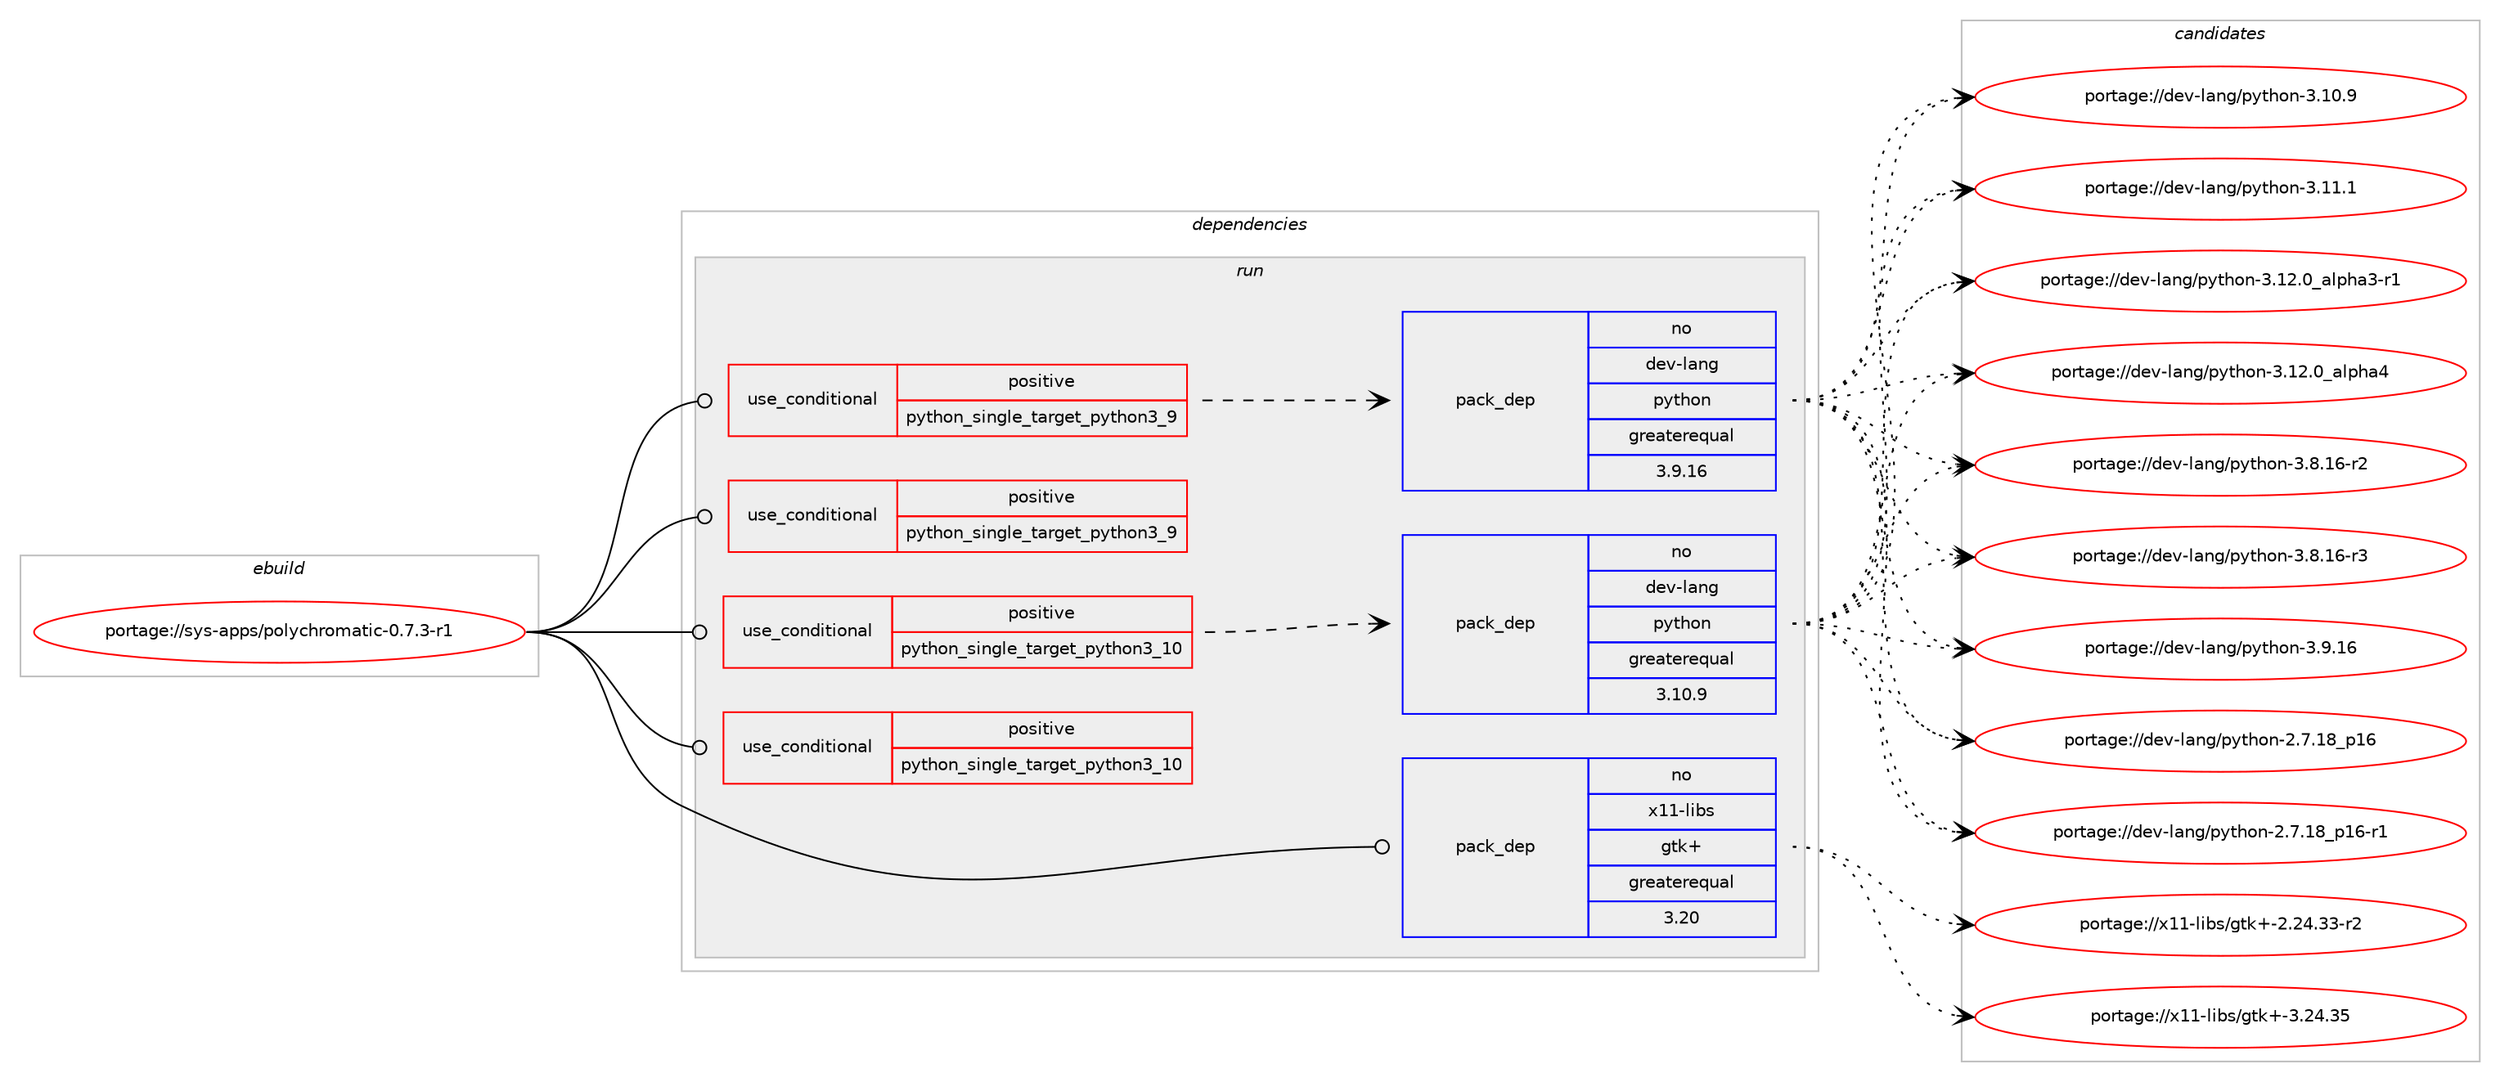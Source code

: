 digraph prolog {

# *************
# Graph options
# *************

newrank=true;
concentrate=true;
compound=true;
graph [rankdir=LR,fontname=Helvetica,fontsize=10,ranksep=1.5];#, ranksep=2.5, nodesep=0.2];
edge  [arrowhead=vee];
node  [fontname=Helvetica,fontsize=10];

# **********
# The ebuild
# **********

subgraph cluster_leftcol {
color=gray;
rank=same;
label=<<i>ebuild</i>>;
id [label="portage://sys-apps/polychromatic-0.7.3-r1", color=red, width=4, href="../sys-apps/polychromatic-0.7.3-r1.svg"];
}

# ****************
# The dependencies
# ****************

subgraph cluster_midcol {
color=gray;
label=<<i>dependencies</i>>;
subgraph cluster_compile {
fillcolor="#eeeeee";
style=filled;
label=<<i>compile</i>>;
}
subgraph cluster_compileandrun {
fillcolor="#eeeeee";
style=filled;
label=<<i>compile and run</i>>;
}
subgraph cluster_run {
fillcolor="#eeeeee";
style=filled;
label=<<i>run</i>>;
subgraph cond4008 {
dependency6188 [label=<<TABLE BORDER="0" CELLBORDER="1" CELLSPACING="0" CELLPADDING="4"><TR><TD ROWSPAN="3" CELLPADDING="10">use_conditional</TD></TR><TR><TD>positive</TD></TR><TR><TD>python_single_target_python3_10</TD></TR></TABLE>>, shape=none, color=red];
subgraph pack2111 {
dependency6189 [label=<<TABLE BORDER="0" CELLBORDER="1" CELLSPACING="0" CELLPADDING="4" WIDTH="220"><TR><TD ROWSPAN="6" CELLPADDING="30">pack_dep</TD></TR><TR><TD WIDTH="110">no</TD></TR><TR><TD>dev-lang</TD></TR><TR><TD>python</TD></TR><TR><TD>greaterequal</TD></TR><TR><TD>3.10.9</TD></TR></TABLE>>, shape=none, color=blue];
}
dependency6188:e -> dependency6189:w [weight=20,style="dashed",arrowhead="vee"];
}
id:e -> dependency6188:w [weight=20,style="solid",arrowhead="odot"];
subgraph cond4009 {
dependency6190 [label=<<TABLE BORDER="0" CELLBORDER="1" CELLSPACING="0" CELLPADDING="4"><TR><TD ROWSPAN="3" CELLPADDING="10">use_conditional</TD></TR><TR><TD>positive</TD></TR><TR><TD>python_single_target_python3_10</TD></TR></TABLE>>, shape=none, color=red];
# *** BEGIN UNKNOWN DEPENDENCY TYPE (TODO) ***
# dependency6190 -> package_dependency(portage://sys-apps/polychromatic-0.7.3-r1,run,no,dev-python,PyQt5,none,[,,],[],[use(enable(svg),none),use(enable(python_targets_python3_10),negative)])
# *** END UNKNOWN DEPENDENCY TYPE (TODO) ***

# *** BEGIN UNKNOWN DEPENDENCY TYPE (TODO) ***
# dependency6190 -> package_dependency(portage://sys-apps/polychromatic-0.7.3-r1,run,no,dev-python,PyQtWebEngine,none,[,,],[],[use(enable(python_targets_python3_10),negative)])
# *** END UNKNOWN DEPENDENCY TYPE (TODO) ***

# *** BEGIN UNKNOWN DEPENDENCY TYPE (TODO) ***
# dependency6190 -> package_dependency(portage://sys-apps/polychromatic-0.7.3-r1,run,no,dev-python,colorama,none,[,,],[],[use(enable(python_targets_python3_10),negative)])
# *** END UNKNOWN DEPENDENCY TYPE (TODO) ***

# *** BEGIN UNKNOWN DEPENDENCY TYPE (TODO) ***
# dependency6190 -> package_dependency(portage://sys-apps/polychromatic-0.7.3-r1,run,no,dev-python,colour,none,[,,],[],[use(enable(python_targets_python3_10),negative)])
# *** END UNKNOWN DEPENDENCY TYPE (TODO) ***

# *** BEGIN UNKNOWN DEPENDENCY TYPE (TODO) ***
# dependency6190 -> package_dependency(portage://sys-apps/polychromatic-0.7.3-r1,run,no,dev-python,distro,none,[,,],[],[use(enable(python_targets_python3_10),negative)])
# *** END UNKNOWN DEPENDENCY TYPE (TODO) ***

# *** BEGIN UNKNOWN DEPENDENCY TYPE (TODO) ***
# dependency6190 -> package_dependency(portage://sys-apps/polychromatic-0.7.3-r1,run,no,dev-python,pygobject,none,[,,],[slot(3)],[use(enable(python_targets_python3_10),negative)])
# *** END UNKNOWN DEPENDENCY TYPE (TODO) ***

# *** BEGIN UNKNOWN DEPENDENCY TYPE (TODO) ***
# dependency6190 -> package_dependency(portage://sys-apps/polychromatic-0.7.3-r1,run,no,dev-python,requests,none,[,,],[],[use(enable(python_targets_python3_10),negative)])
# *** END UNKNOWN DEPENDENCY TYPE (TODO) ***

# *** BEGIN UNKNOWN DEPENDENCY TYPE (TODO) ***
# dependency6190 -> package_dependency(portage://sys-apps/polychromatic-0.7.3-r1,run,no,dev-python,setproctitle,none,[,,],[],[use(enable(python_targets_python3_10),negative)])
# *** END UNKNOWN DEPENDENCY TYPE (TODO) ***

# *** BEGIN UNKNOWN DEPENDENCY TYPE (TODO) ***
# dependency6190 -> package_dependency(portage://sys-apps/polychromatic-0.7.3-r1,run,no,sys-apps,openrazer,none,[,,],[],[use(enable(client),none),use(enable(python_targets_python3_10),negative)])
# *** END UNKNOWN DEPENDENCY TYPE (TODO) ***

}
id:e -> dependency6190:w [weight=20,style="solid",arrowhead="odot"];
subgraph cond4010 {
dependency6191 [label=<<TABLE BORDER="0" CELLBORDER="1" CELLSPACING="0" CELLPADDING="4"><TR><TD ROWSPAN="3" CELLPADDING="10">use_conditional</TD></TR><TR><TD>positive</TD></TR><TR><TD>python_single_target_python3_9</TD></TR></TABLE>>, shape=none, color=red];
subgraph pack2112 {
dependency6192 [label=<<TABLE BORDER="0" CELLBORDER="1" CELLSPACING="0" CELLPADDING="4" WIDTH="220"><TR><TD ROWSPAN="6" CELLPADDING="30">pack_dep</TD></TR><TR><TD WIDTH="110">no</TD></TR><TR><TD>dev-lang</TD></TR><TR><TD>python</TD></TR><TR><TD>greaterequal</TD></TR><TR><TD>3.9.16</TD></TR></TABLE>>, shape=none, color=blue];
}
dependency6191:e -> dependency6192:w [weight=20,style="dashed",arrowhead="vee"];
}
id:e -> dependency6191:w [weight=20,style="solid",arrowhead="odot"];
subgraph cond4011 {
dependency6193 [label=<<TABLE BORDER="0" CELLBORDER="1" CELLSPACING="0" CELLPADDING="4"><TR><TD ROWSPAN="3" CELLPADDING="10">use_conditional</TD></TR><TR><TD>positive</TD></TR><TR><TD>python_single_target_python3_9</TD></TR></TABLE>>, shape=none, color=red];
# *** BEGIN UNKNOWN DEPENDENCY TYPE (TODO) ***
# dependency6193 -> package_dependency(portage://sys-apps/polychromatic-0.7.3-r1,run,no,dev-python,PyQt5,none,[,,],[],[use(enable(svg),none),use(enable(python_targets_python3_9),negative)])
# *** END UNKNOWN DEPENDENCY TYPE (TODO) ***

# *** BEGIN UNKNOWN DEPENDENCY TYPE (TODO) ***
# dependency6193 -> package_dependency(portage://sys-apps/polychromatic-0.7.3-r1,run,no,dev-python,PyQtWebEngine,none,[,,],[],[use(enable(python_targets_python3_9),negative)])
# *** END UNKNOWN DEPENDENCY TYPE (TODO) ***

# *** BEGIN UNKNOWN DEPENDENCY TYPE (TODO) ***
# dependency6193 -> package_dependency(portage://sys-apps/polychromatic-0.7.3-r1,run,no,dev-python,colorama,none,[,,],[],[use(enable(python_targets_python3_9),negative)])
# *** END UNKNOWN DEPENDENCY TYPE (TODO) ***

# *** BEGIN UNKNOWN DEPENDENCY TYPE (TODO) ***
# dependency6193 -> package_dependency(portage://sys-apps/polychromatic-0.7.3-r1,run,no,dev-python,colour,none,[,,],[],[use(enable(python_targets_python3_9),negative)])
# *** END UNKNOWN DEPENDENCY TYPE (TODO) ***

# *** BEGIN UNKNOWN DEPENDENCY TYPE (TODO) ***
# dependency6193 -> package_dependency(portage://sys-apps/polychromatic-0.7.3-r1,run,no,dev-python,distro,none,[,,],[],[use(enable(python_targets_python3_9),negative)])
# *** END UNKNOWN DEPENDENCY TYPE (TODO) ***

# *** BEGIN UNKNOWN DEPENDENCY TYPE (TODO) ***
# dependency6193 -> package_dependency(portage://sys-apps/polychromatic-0.7.3-r1,run,no,dev-python,pygobject,none,[,,],[slot(3)],[use(enable(python_targets_python3_9),negative)])
# *** END UNKNOWN DEPENDENCY TYPE (TODO) ***

# *** BEGIN UNKNOWN DEPENDENCY TYPE (TODO) ***
# dependency6193 -> package_dependency(portage://sys-apps/polychromatic-0.7.3-r1,run,no,dev-python,requests,none,[,,],[],[use(enable(python_targets_python3_9),negative)])
# *** END UNKNOWN DEPENDENCY TYPE (TODO) ***

# *** BEGIN UNKNOWN DEPENDENCY TYPE (TODO) ***
# dependency6193 -> package_dependency(portage://sys-apps/polychromatic-0.7.3-r1,run,no,dev-python,setproctitle,none,[,,],[],[use(enable(python_targets_python3_9),negative)])
# *** END UNKNOWN DEPENDENCY TYPE (TODO) ***

# *** BEGIN UNKNOWN DEPENDENCY TYPE (TODO) ***
# dependency6193 -> package_dependency(portage://sys-apps/polychromatic-0.7.3-r1,run,no,sys-apps,openrazer,none,[,,],[],[use(enable(client),none),use(enable(python_targets_python3_9),negative)])
# *** END UNKNOWN DEPENDENCY TYPE (TODO) ***

}
id:e -> dependency6193:w [weight=20,style="solid",arrowhead="odot"];
subgraph pack2113 {
dependency6194 [label=<<TABLE BORDER="0" CELLBORDER="1" CELLSPACING="0" CELLPADDING="4" WIDTH="220"><TR><TD ROWSPAN="6" CELLPADDING="30">pack_dep</TD></TR><TR><TD WIDTH="110">no</TD></TR><TR><TD>x11-libs</TD></TR><TR><TD>gtk+</TD></TR><TR><TD>greaterequal</TD></TR><TR><TD>3.20</TD></TR></TABLE>>, shape=none, color=blue];
}
id:e -> dependency6194:w [weight=20,style="solid",arrowhead="odot"];
}
}

# **************
# The candidates
# **************

subgraph cluster_choices {
rank=same;
color=gray;
label=<<i>candidates</i>>;

subgraph choice2111 {
color=black;
nodesep=1;
choice10010111845108971101034711212111610411111045504655464956951124954 [label="portage://dev-lang/python-2.7.18_p16", color=red, width=4,href="../dev-lang/python-2.7.18_p16.svg"];
choice100101118451089711010347112121116104111110455046554649569511249544511449 [label="portage://dev-lang/python-2.7.18_p16-r1", color=red, width=4,href="../dev-lang/python-2.7.18_p16-r1.svg"];
choice10010111845108971101034711212111610411111045514649484657 [label="portage://dev-lang/python-3.10.9", color=red, width=4,href="../dev-lang/python-3.10.9.svg"];
choice10010111845108971101034711212111610411111045514649494649 [label="portage://dev-lang/python-3.11.1", color=red, width=4,href="../dev-lang/python-3.11.1.svg"];
choice10010111845108971101034711212111610411111045514649504648959710811210497514511449 [label="portage://dev-lang/python-3.12.0_alpha3-r1", color=red, width=4,href="../dev-lang/python-3.12.0_alpha3-r1.svg"];
choice1001011184510897110103471121211161041111104551464950464895971081121049752 [label="portage://dev-lang/python-3.12.0_alpha4", color=red, width=4,href="../dev-lang/python-3.12.0_alpha4.svg"];
choice100101118451089711010347112121116104111110455146564649544511450 [label="portage://dev-lang/python-3.8.16-r2", color=red, width=4,href="../dev-lang/python-3.8.16-r2.svg"];
choice100101118451089711010347112121116104111110455146564649544511451 [label="portage://dev-lang/python-3.8.16-r3", color=red, width=4,href="../dev-lang/python-3.8.16-r3.svg"];
choice10010111845108971101034711212111610411111045514657464954 [label="portage://dev-lang/python-3.9.16", color=red, width=4,href="../dev-lang/python-3.9.16.svg"];
dependency6189:e -> choice10010111845108971101034711212111610411111045504655464956951124954:w [style=dotted,weight="100"];
dependency6189:e -> choice100101118451089711010347112121116104111110455046554649569511249544511449:w [style=dotted,weight="100"];
dependency6189:e -> choice10010111845108971101034711212111610411111045514649484657:w [style=dotted,weight="100"];
dependency6189:e -> choice10010111845108971101034711212111610411111045514649494649:w [style=dotted,weight="100"];
dependency6189:e -> choice10010111845108971101034711212111610411111045514649504648959710811210497514511449:w [style=dotted,weight="100"];
dependency6189:e -> choice1001011184510897110103471121211161041111104551464950464895971081121049752:w [style=dotted,weight="100"];
dependency6189:e -> choice100101118451089711010347112121116104111110455146564649544511450:w [style=dotted,weight="100"];
dependency6189:e -> choice100101118451089711010347112121116104111110455146564649544511451:w [style=dotted,weight="100"];
dependency6189:e -> choice10010111845108971101034711212111610411111045514657464954:w [style=dotted,weight="100"];
}
subgraph choice2112 {
color=black;
nodesep=1;
choice10010111845108971101034711212111610411111045504655464956951124954 [label="portage://dev-lang/python-2.7.18_p16", color=red, width=4,href="../dev-lang/python-2.7.18_p16.svg"];
choice100101118451089711010347112121116104111110455046554649569511249544511449 [label="portage://dev-lang/python-2.7.18_p16-r1", color=red, width=4,href="../dev-lang/python-2.7.18_p16-r1.svg"];
choice10010111845108971101034711212111610411111045514649484657 [label="portage://dev-lang/python-3.10.9", color=red, width=4,href="../dev-lang/python-3.10.9.svg"];
choice10010111845108971101034711212111610411111045514649494649 [label="portage://dev-lang/python-3.11.1", color=red, width=4,href="../dev-lang/python-3.11.1.svg"];
choice10010111845108971101034711212111610411111045514649504648959710811210497514511449 [label="portage://dev-lang/python-3.12.0_alpha3-r1", color=red, width=4,href="../dev-lang/python-3.12.0_alpha3-r1.svg"];
choice1001011184510897110103471121211161041111104551464950464895971081121049752 [label="portage://dev-lang/python-3.12.0_alpha4", color=red, width=4,href="../dev-lang/python-3.12.0_alpha4.svg"];
choice100101118451089711010347112121116104111110455146564649544511450 [label="portage://dev-lang/python-3.8.16-r2", color=red, width=4,href="../dev-lang/python-3.8.16-r2.svg"];
choice100101118451089711010347112121116104111110455146564649544511451 [label="portage://dev-lang/python-3.8.16-r3", color=red, width=4,href="../dev-lang/python-3.8.16-r3.svg"];
choice10010111845108971101034711212111610411111045514657464954 [label="portage://dev-lang/python-3.9.16", color=red, width=4,href="../dev-lang/python-3.9.16.svg"];
dependency6192:e -> choice10010111845108971101034711212111610411111045504655464956951124954:w [style=dotted,weight="100"];
dependency6192:e -> choice100101118451089711010347112121116104111110455046554649569511249544511449:w [style=dotted,weight="100"];
dependency6192:e -> choice10010111845108971101034711212111610411111045514649484657:w [style=dotted,weight="100"];
dependency6192:e -> choice10010111845108971101034711212111610411111045514649494649:w [style=dotted,weight="100"];
dependency6192:e -> choice10010111845108971101034711212111610411111045514649504648959710811210497514511449:w [style=dotted,weight="100"];
dependency6192:e -> choice1001011184510897110103471121211161041111104551464950464895971081121049752:w [style=dotted,weight="100"];
dependency6192:e -> choice100101118451089711010347112121116104111110455146564649544511450:w [style=dotted,weight="100"];
dependency6192:e -> choice100101118451089711010347112121116104111110455146564649544511451:w [style=dotted,weight="100"];
dependency6192:e -> choice10010111845108971101034711212111610411111045514657464954:w [style=dotted,weight="100"];
}
subgraph choice2113 {
color=black;
nodesep=1;
choice12049494510810598115471031161074345504650524651514511450 [label="portage://x11-libs/gtk+-2.24.33-r2", color=red, width=4,href="../x11-libs/gtk+-2.24.33-r2.svg"];
choice1204949451081059811547103116107434551465052465153 [label="portage://x11-libs/gtk+-3.24.35", color=red, width=4,href="../x11-libs/gtk+-3.24.35.svg"];
dependency6194:e -> choice12049494510810598115471031161074345504650524651514511450:w [style=dotted,weight="100"];
dependency6194:e -> choice1204949451081059811547103116107434551465052465153:w [style=dotted,weight="100"];
}
}

}
